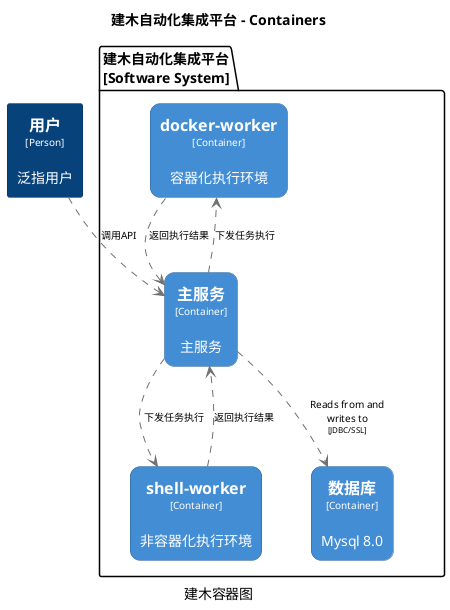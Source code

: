 @startuml(id=jianmu-container)
title 建木自动化集成平台 - Containers
caption 建木容器图

skinparam {
  shadowing false
  arrowFontSize 10
  defaultTextAlignment center
  wrapWidth 200
  maxMessageSize 100
}
hide stereotype
top to bottom direction
skinparam rectangle<<1>> {
  BackgroundColor #08427b
  FontColor #ffffff
  BorderColor #052E56
}
skinparam rectangle<<13>> {
  BackgroundColor #438dd5
  FontColor #ffffff
  BorderColor #2E6295
  roundCorner 20
}
skinparam rectangle<<3>> {
  BackgroundColor #438dd5
  FontColor #ffffff
  BorderColor #2E6295
  roundCorner 20
}
skinparam rectangle<<8>> {
  BackgroundColor #438dd5
  FontColor #ffffff
  BorderColor #2E6295
  roundCorner 20
}
skinparam rectangle<<9>> {
  BackgroundColor #438dd5
  FontColor #ffffff
  BorderColor #2E6295
  roundCorner 20
}
rectangle "==用户\n<size:10>[Person]</size>\n\n泛指用户" <<1>> as 1
package "建木自动化集成平台\n[Software System]" {
  rectangle "==docker-worker\n<size:10>[Container]</size>\n\n容器化执行环境" <<9>> as 9
  rectangle "==shell-worker\n<size:10>[Container]</size>\n\n非容器化执行环境" <<13>> as 13
  rectangle "==主服务\n<size:10>[Container]</size>\n\n主服务" <<3>> as 3
  rectangle "==数据库\n<size:10>[Container]</size>\n\nMysql 8.0" <<8>> as 8
}
9 .[#707070].> 3 : "返回执行结果"
13 .[#707070].> 3 : "返回执行结果"
3 .[#707070].> 9 : "下发任务执行"
3 .[#707070].> 13 : "下发任务执行"
3 .[#707070].> 8 : "Reads from and writes to\n<size:8>[JDBC/SSL]</size>"
1 .[#707070].> 3 : "调用API"
@enduml